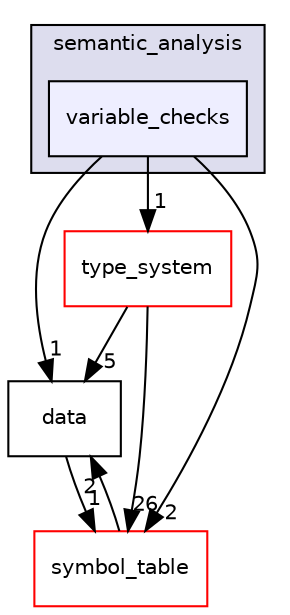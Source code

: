 digraph "src/semantic_analysis/variable_checks" {
  compound=true
  node [ fontsize="10", fontname="Helvetica"];
  edge [ labelfontsize="10", labelfontname="Helvetica"];
  subgraph clusterdir_5ca8928545f59f4bfee2527f6926e7f0 {
    graph [ bgcolor="#ddddee", pencolor="black", label="semantic_analysis" fontname="Helvetica", fontsize="10", URL="dir_5ca8928545f59f4bfee2527f6926e7f0.html"]
  dir_295f883ab025763feea4ae4707b82294 [shape=box, label="variable_checks", style="filled", fillcolor="#eeeeff", pencolor="black", URL="dir_295f883ab025763feea4ae4707b82294.html"];
  }
  dir_5366418984bbb764c0ee8ec3b27cf2cb [shape=box label="type_system" fillcolor="white" style="filled" color="red" URL="dir_5366418984bbb764c0ee8ec3b27cf2cb.html"];
  dir_c1be8d27e7f84178e95f152701110b19 [shape=box label="data" URL="dir_c1be8d27e7f84178e95f152701110b19.html"];
  dir_ee2e78e09e3523a3dc72b1c19f9afb8f [shape=box label="symbol_table" fillcolor="white" style="filled" color="red" URL="dir_ee2e78e09e3523a3dc72b1c19f9afb8f.html"];
  dir_c1be8d27e7f84178e95f152701110b19->dir_ee2e78e09e3523a3dc72b1c19f9afb8f [headlabel="1", labeldistance=1.5 headhref="dir_000002_000014.html"];
  dir_5366418984bbb764c0ee8ec3b27cf2cb->dir_c1be8d27e7f84178e95f152701110b19 [headlabel="5", labeldistance=1.5 headhref="dir_000020_000002.html"];
  dir_5366418984bbb764c0ee8ec3b27cf2cb->dir_ee2e78e09e3523a3dc72b1c19f9afb8f [headlabel="26", labeldistance=1.5 headhref="dir_000020_000014.html"];
  dir_ee2e78e09e3523a3dc72b1c19f9afb8f->dir_c1be8d27e7f84178e95f152701110b19 [headlabel="2", labeldistance=1.5 headhref="dir_000014_000002.html"];
  dir_295f883ab025763feea4ae4707b82294->dir_5366418984bbb764c0ee8ec3b27cf2cb [headlabel="1", labeldistance=1.5 headhref="dir_000013_000020.html"];
  dir_295f883ab025763feea4ae4707b82294->dir_c1be8d27e7f84178e95f152701110b19 [headlabel="1", labeldistance=1.5 headhref="dir_000013_000002.html"];
  dir_295f883ab025763feea4ae4707b82294->dir_ee2e78e09e3523a3dc72b1c19f9afb8f [headlabel="2", labeldistance=1.5 headhref="dir_000013_000014.html"];
}
